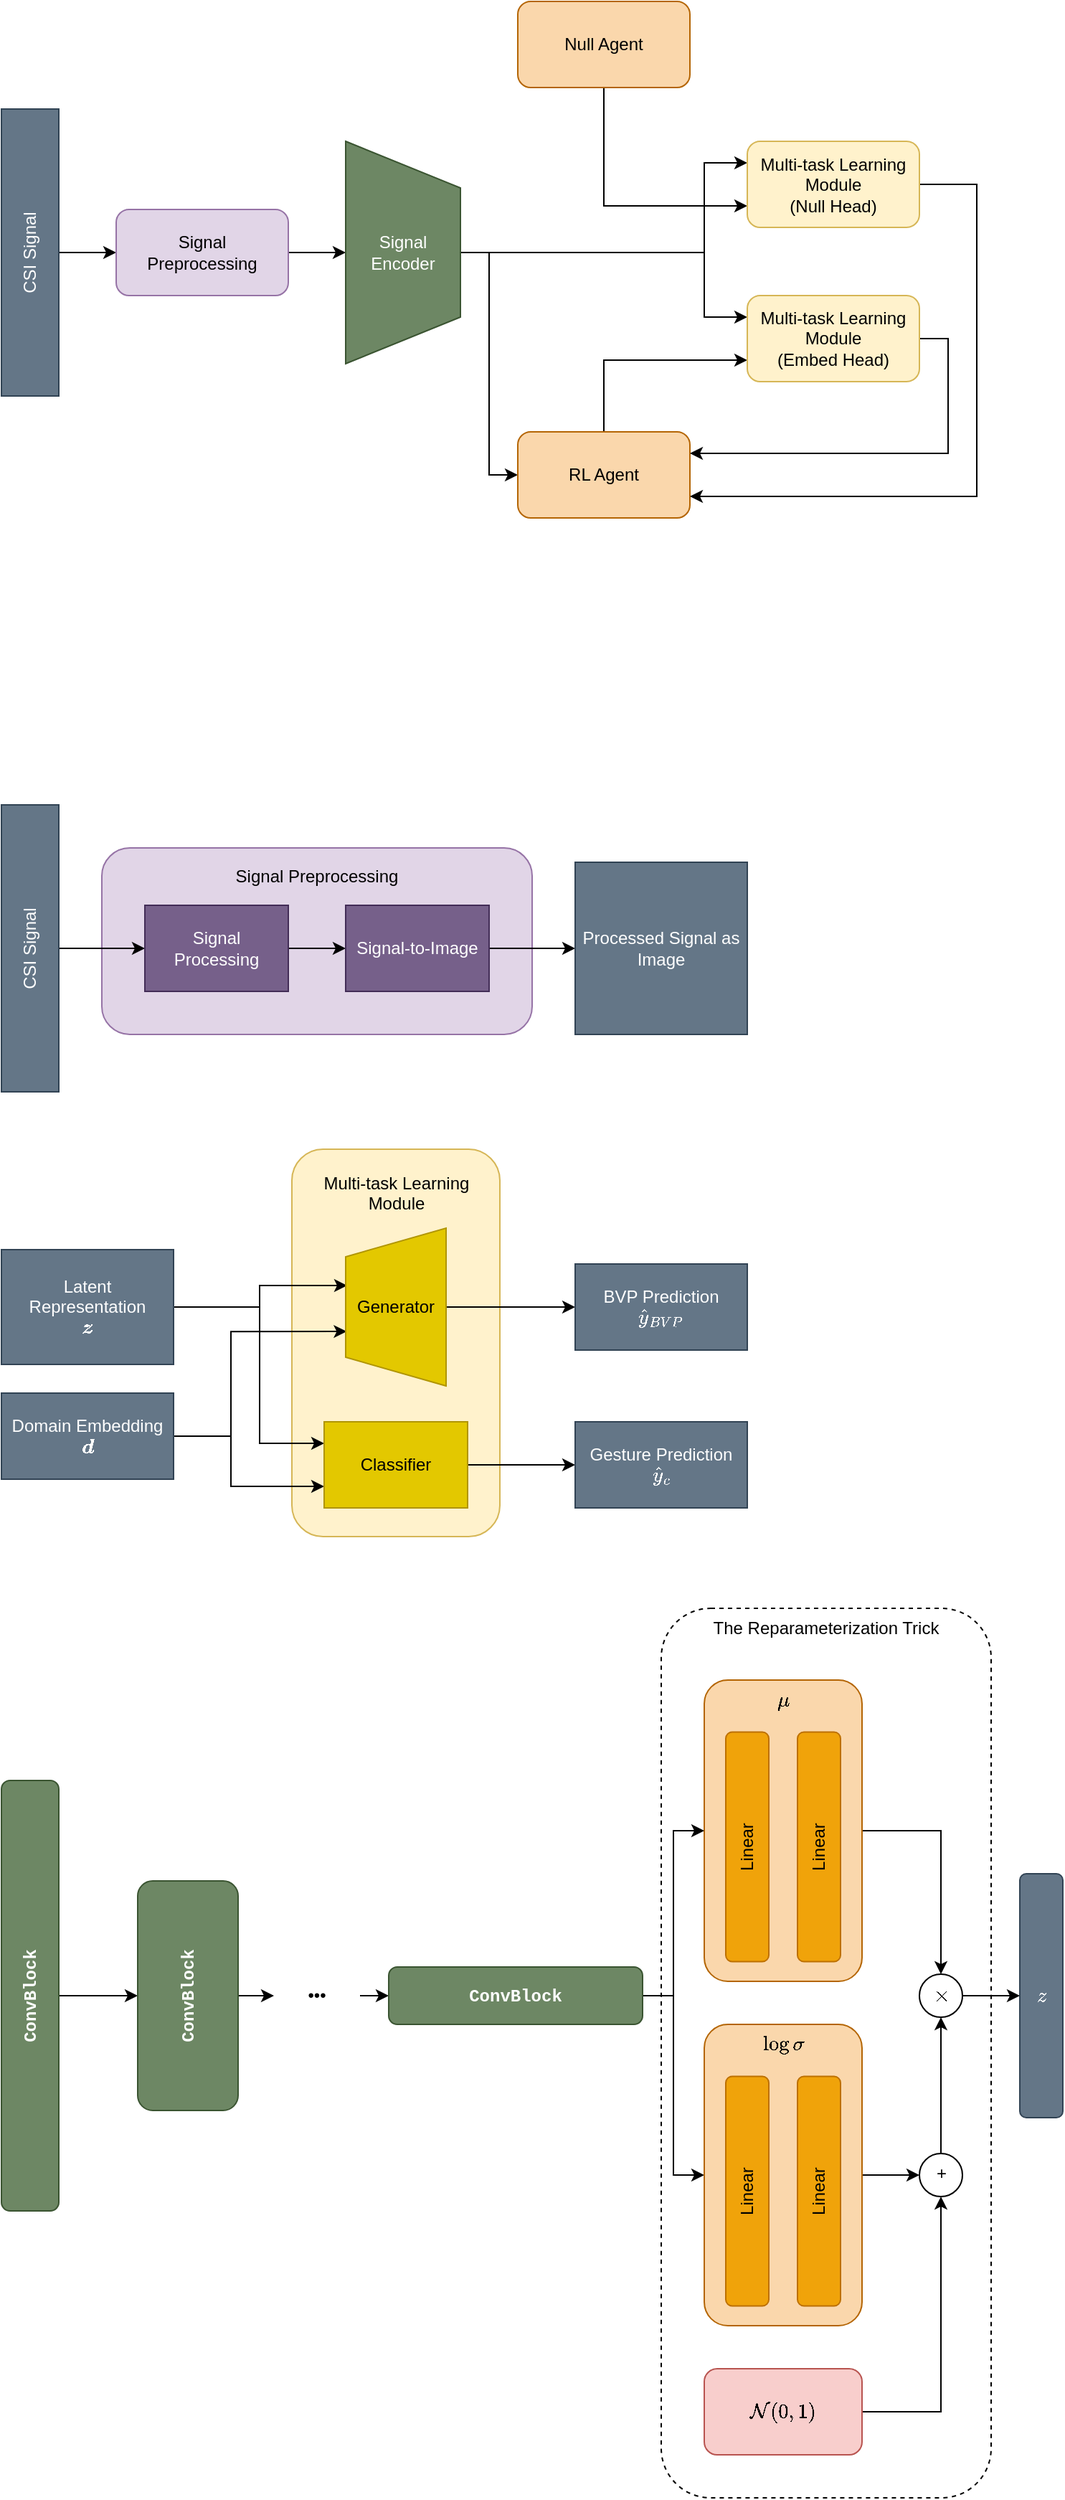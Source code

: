 <mxfile version="21.7.4" type="device">
  <diagram name="Page-1" id="C2kc8f_Sq9J0e7hcSjnn">
    <mxGraphModel dx="1026" dy="719" grid="1" gridSize="10" guides="1" tooltips="1" connect="1" arrows="1" fold="1" page="1" pageScale="1" pageWidth="850" pageHeight="1100" math="1" shadow="0">
      <root>
        <mxCell id="0" />
        <mxCell id="1" parent="0" />
        <mxCell id="eRslfpeptrTS3QDPPTZ5-40" value="Multi-task Learning Module" style="rounded=1;whiteSpace=wrap;html=1;verticalAlign=top;spacingTop=10;fillColor=#fff2cc;strokeColor=#d6b656;" vertex="1" parent="1">
          <mxGeometry x="282.5" y="920" width="145" height="270" as="geometry" />
        </mxCell>
        <mxCell id="eRslfpeptrTS3QDPPTZ5-26" value="Signal Preprocessing" style="rounded=1;whiteSpace=wrap;html=1;fillColor=#e1d5e7;strokeColor=#9673a6;imageVerticalAlign=top;verticalAlign=top;spacingTop=6;" vertex="1" parent="1">
          <mxGeometry x="150" y="710" width="300" height="130" as="geometry" />
        </mxCell>
        <mxCell id="eRslfpeptrTS3QDPPTZ5-11" style="edgeStyle=orthogonalEdgeStyle;rounded=0;orthogonalLoop=1;jettySize=auto;html=1;exitX=0.5;exitY=1;exitDx=0;exitDy=0;entryX=0;entryY=0.5;entryDx=0;entryDy=0;" edge="1" parent="1" source="eRslfpeptrTS3QDPPTZ5-1" target="eRslfpeptrTS3QDPPTZ5-2">
          <mxGeometry relative="1" as="geometry" />
        </mxCell>
        <mxCell id="eRslfpeptrTS3QDPPTZ5-1" value="CSI Signal" style="rounded=0;whiteSpace=wrap;html=1;rotation=-90;fillColor=#647687;fontColor=#ffffff;strokeColor=#314354;" vertex="1" parent="1">
          <mxGeometry y="275" width="200" height="40" as="geometry" />
        </mxCell>
        <mxCell id="eRslfpeptrTS3QDPPTZ5-12" style="edgeStyle=orthogonalEdgeStyle;rounded=0;orthogonalLoop=1;jettySize=auto;html=1;exitX=1;exitY=0.5;exitDx=0;exitDy=0;entryX=0.5;entryY=1;entryDx=0;entryDy=0;" edge="1" parent="1" source="eRslfpeptrTS3QDPPTZ5-2" target="eRslfpeptrTS3QDPPTZ5-3">
          <mxGeometry relative="1" as="geometry" />
        </mxCell>
        <mxCell id="eRslfpeptrTS3QDPPTZ5-2" value="Signal&lt;br&gt;Preprocessing" style="rounded=1;whiteSpace=wrap;html=1;fillColor=#e1d5e7;strokeColor=#9673a6;" vertex="1" parent="1">
          <mxGeometry x="160" y="265" width="120" height="60" as="geometry" />
        </mxCell>
        <mxCell id="eRslfpeptrTS3QDPPTZ5-13" style="edgeStyle=orthogonalEdgeStyle;rounded=0;orthogonalLoop=1;jettySize=auto;html=1;exitX=0.5;exitY=0;exitDx=0;exitDy=0;entryX=0;entryY=0.25;entryDx=0;entryDy=0;" edge="1" parent="1" source="eRslfpeptrTS3QDPPTZ5-3" target="eRslfpeptrTS3QDPPTZ5-6">
          <mxGeometry relative="1" as="geometry">
            <Array as="points">
              <mxPoint x="570" y="295" />
              <mxPoint x="570" y="233" />
            </Array>
          </mxGeometry>
        </mxCell>
        <mxCell id="eRslfpeptrTS3QDPPTZ5-14" style="edgeStyle=orthogonalEdgeStyle;rounded=0;orthogonalLoop=1;jettySize=auto;html=1;exitX=0.5;exitY=0;exitDx=0;exitDy=0;entryX=0;entryY=0.25;entryDx=0;entryDy=0;" edge="1" parent="1" source="eRslfpeptrTS3QDPPTZ5-3" target="eRslfpeptrTS3QDPPTZ5-7">
          <mxGeometry relative="1" as="geometry">
            <Array as="points">
              <mxPoint x="570" y="295" />
              <mxPoint x="570" y="340" />
            </Array>
          </mxGeometry>
        </mxCell>
        <mxCell id="eRslfpeptrTS3QDPPTZ5-17" style="edgeStyle=orthogonalEdgeStyle;rounded=0;orthogonalLoop=1;jettySize=auto;html=1;exitX=0.5;exitY=0;exitDx=0;exitDy=0;entryX=0;entryY=0.5;entryDx=0;entryDy=0;" edge="1" parent="1" source="eRslfpeptrTS3QDPPTZ5-3" target="eRslfpeptrTS3QDPPTZ5-5">
          <mxGeometry relative="1" as="geometry" />
        </mxCell>
        <mxCell id="eRslfpeptrTS3QDPPTZ5-3" value="Signal&lt;br&gt;Encoder" style="shape=trapezoid;perimeter=trapezoidPerimeter;whiteSpace=wrap;html=1;fixedSize=1;direction=south;size=32.5;fillColor=#6d8764;fontColor=#ffffff;strokeColor=#3A5431;" vertex="1" parent="1">
          <mxGeometry x="320" y="217.5" width="80" height="155" as="geometry" />
        </mxCell>
        <mxCell id="eRslfpeptrTS3QDPPTZ5-15" style="edgeStyle=orthogonalEdgeStyle;rounded=0;orthogonalLoop=1;jettySize=auto;html=1;exitX=0.5;exitY=1;exitDx=0;exitDy=0;entryX=0;entryY=0.75;entryDx=0;entryDy=0;" edge="1" parent="1" source="eRslfpeptrTS3QDPPTZ5-4" target="eRslfpeptrTS3QDPPTZ5-6">
          <mxGeometry relative="1" as="geometry" />
        </mxCell>
        <mxCell id="eRslfpeptrTS3QDPPTZ5-4" value="Null Agent" style="rounded=1;whiteSpace=wrap;html=1;fillColor=#fad7ac;strokeColor=#b46504;" vertex="1" parent="1">
          <mxGeometry x="440" y="120" width="120" height="60" as="geometry" />
        </mxCell>
        <mxCell id="eRslfpeptrTS3QDPPTZ5-16" style="edgeStyle=orthogonalEdgeStyle;rounded=0;orthogonalLoop=1;jettySize=auto;html=1;exitX=0.5;exitY=0;exitDx=0;exitDy=0;entryX=0;entryY=0.75;entryDx=0;entryDy=0;" edge="1" parent="1" source="eRslfpeptrTS3QDPPTZ5-5" target="eRslfpeptrTS3QDPPTZ5-7">
          <mxGeometry relative="1" as="geometry" />
        </mxCell>
        <mxCell id="eRslfpeptrTS3QDPPTZ5-5" value="RL Agent" style="rounded=1;whiteSpace=wrap;html=1;fillColor=#fad7ac;strokeColor=#b46504;" vertex="1" parent="1">
          <mxGeometry x="440" y="420" width="120" height="60" as="geometry" />
        </mxCell>
        <mxCell id="eRslfpeptrTS3QDPPTZ5-19" style="edgeStyle=orthogonalEdgeStyle;rounded=0;orthogonalLoop=1;jettySize=auto;html=1;exitX=1;exitY=0.5;exitDx=0;exitDy=0;entryX=1;entryY=0.75;entryDx=0;entryDy=0;" edge="1" parent="1" source="eRslfpeptrTS3QDPPTZ5-6" target="eRslfpeptrTS3QDPPTZ5-5">
          <mxGeometry relative="1" as="geometry">
            <mxPoint x="720" y="465" as="targetPoint" />
            <Array as="points">
              <mxPoint x="760" y="248" />
              <mxPoint x="760" y="465" />
            </Array>
          </mxGeometry>
        </mxCell>
        <mxCell id="eRslfpeptrTS3QDPPTZ5-6" value="Multi-task Learning Module&lt;br&gt;(Null Head)" style="rounded=1;whiteSpace=wrap;html=1;fillColor=#fff2cc;strokeColor=#d6b656;" vertex="1" parent="1">
          <mxGeometry x="600" y="217.5" width="120" height="60" as="geometry" />
        </mxCell>
        <mxCell id="eRslfpeptrTS3QDPPTZ5-21" style="edgeStyle=orthogonalEdgeStyle;rounded=0;orthogonalLoop=1;jettySize=auto;html=1;exitX=1;exitY=0.5;exitDx=0;exitDy=0;entryX=1;entryY=0.25;entryDx=0;entryDy=0;" edge="1" parent="1" source="eRslfpeptrTS3QDPPTZ5-7" target="eRslfpeptrTS3QDPPTZ5-5">
          <mxGeometry relative="1" as="geometry" />
        </mxCell>
        <mxCell id="eRslfpeptrTS3QDPPTZ5-7" value="Multi-task Learning Module&lt;br&gt;(Embed Head)" style="rounded=1;whiteSpace=wrap;html=1;fillColor=#fff2cc;strokeColor=#d6b656;" vertex="1" parent="1">
          <mxGeometry x="600" y="325" width="120" height="60" as="geometry" />
        </mxCell>
        <mxCell id="eRslfpeptrTS3QDPPTZ5-27" style="edgeStyle=orthogonalEdgeStyle;rounded=0;orthogonalLoop=1;jettySize=auto;html=1;exitX=0.5;exitY=1;exitDx=0;exitDy=0;entryX=0;entryY=0.5;entryDx=0;entryDy=0;" edge="1" parent="1" source="eRslfpeptrTS3QDPPTZ5-22" target="eRslfpeptrTS3QDPPTZ5-23">
          <mxGeometry relative="1" as="geometry" />
        </mxCell>
        <mxCell id="eRslfpeptrTS3QDPPTZ5-22" value="CSI Signal" style="rounded=0;whiteSpace=wrap;html=1;rotation=-90;fillColor=#647687;fontColor=#ffffff;strokeColor=#314354;" vertex="1" parent="1">
          <mxGeometry y="760" width="200" height="40" as="geometry" />
        </mxCell>
        <mxCell id="eRslfpeptrTS3QDPPTZ5-28" style="edgeStyle=orthogonalEdgeStyle;rounded=0;orthogonalLoop=1;jettySize=auto;html=1;exitX=1;exitY=0.5;exitDx=0;exitDy=0;entryX=0;entryY=0.5;entryDx=0;entryDy=0;" edge="1" parent="1" source="eRslfpeptrTS3QDPPTZ5-23" target="eRslfpeptrTS3QDPPTZ5-24">
          <mxGeometry relative="1" as="geometry" />
        </mxCell>
        <mxCell id="eRslfpeptrTS3QDPPTZ5-23" value="Signal&lt;br&gt;Processing" style="rounded=0;whiteSpace=wrap;html=1;fillColor=#76608a;fontColor=#ffffff;strokeColor=#432D57;" vertex="1" parent="1">
          <mxGeometry x="180" y="750" width="100" height="60" as="geometry" />
        </mxCell>
        <mxCell id="eRslfpeptrTS3QDPPTZ5-29" style="edgeStyle=orthogonalEdgeStyle;rounded=0;orthogonalLoop=1;jettySize=auto;html=1;exitX=1;exitY=0.5;exitDx=0;exitDy=0;entryX=0.5;entryY=1;entryDx=0;entryDy=0;" edge="1" parent="1" source="eRslfpeptrTS3QDPPTZ5-24" target="eRslfpeptrTS3QDPPTZ5-25">
          <mxGeometry relative="1" as="geometry" />
        </mxCell>
        <mxCell id="eRslfpeptrTS3QDPPTZ5-24" value="Signal-to-Image" style="rounded=0;whiteSpace=wrap;html=1;fillColor=#76608a;fontColor=#ffffff;strokeColor=#432D57;" vertex="1" parent="1">
          <mxGeometry x="320" y="750" width="100" height="60" as="geometry" />
        </mxCell>
        <mxCell id="eRslfpeptrTS3QDPPTZ5-25" value="Processed Signal as Image" style="rounded=0;whiteSpace=wrap;html=1;direction=south;fillColor=#647687;fontColor=#ffffff;strokeColor=#314354;" vertex="1" parent="1">
          <mxGeometry x="480" y="720" width="120" height="120" as="geometry" />
        </mxCell>
        <mxCell id="eRslfpeptrTS3QDPPTZ5-38" style="edgeStyle=orthogonalEdgeStyle;rounded=0;orthogonalLoop=1;jettySize=auto;html=1;exitX=0.5;exitY=0;exitDx=0;exitDy=0;entryX=0;entryY=0.25;entryDx=0;entryDy=0;" edge="1" parent="1" source="eRslfpeptrTS3QDPPTZ5-30" target="eRslfpeptrTS3QDPPTZ5-33">
          <mxGeometry relative="1" as="geometry">
            <Array as="points">
              <mxPoint x="260" y="1030" />
              <mxPoint x="260" y="1125" />
            </Array>
          </mxGeometry>
        </mxCell>
        <mxCell id="eRslfpeptrTS3QDPPTZ5-43" style="edgeStyle=orthogonalEdgeStyle;rounded=0;orthogonalLoop=1;jettySize=auto;html=1;exitX=0.5;exitY=0;exitDx=0;exitDy=0;entryX=0.636;entryY=0.014;entryDx=0;entryDy=0;entryPerimeter=0;" edge="1" parent="1" source="eRslfpeptrTS3QDPPTZ5-30" target="eRslfpeptrTS3QDPPTZ5-32">
          <mxGeometry relative="1" as="geometry" />
        </mxCell>
        <mxCell id="eRslfpeptrTS3QDPPTZ5-30" value="Latent Representation&lt;br&gt;\(\boldsymbol{z}\)" style="rounded=0;whiteSpace=wrap;html=1;direction=south;fillColor=#647687;fontColor=#ffffff;strokeColor=#314354;" vertex="1" parent="1">
          <mxGeometry x="80" y="990" width="120" height="80" as="geometry" />
        </mxCell>
        <mxCell id="eRslfpeptrTS3QDPPTZ5-45" style="edgeStyle=orthogonalEdgeStyle;rounded=0;orthogonalLoop=1;jettySize=auto;html=1;exitX=0.5;exitY=0;exitDx=0;exitDy=0;entryX=0;entryY=0.75;entryDx=0;entryDy=0;" edge="1" parent="1" source="eRslfpeptrTS3QDPPTZ5-31" target="eRslfpeptrTS3QDPPTZ5-33">
          <mxGeometry relative="1" as="geometry">
            <Array as="points">
              <mxPoint x="240" y="1120" />
              <mxPoint x="240" y="1155" />
            </Array>
          </mxGeometry>
        </mxCell>
        <mxCell id="eRslfpeptrTS3QDPPTZ5-46" style="edgeStyle=orthogonalEdgeStyle;rounded=0;orthogonalLoop=1;jettySize=auto;html=1;exitX=0.5;exitY=0;exitDx=0;exitDy=0;entryX=0.345;entryY=0.01;entryDx=0;entryDy=0;entryPerimeter=0;" edge="1" parent="1" source="eRslfpeptrTS3QDPPTZ5-31" target="eRslfpeptrTS3QDPPTZ5-32">
          <mxGeometry relative="1" as="geometry">
            <Array as="points">
              <mxPoint x="240" y="1120" />
              <mxPoint x="240" y="1047" />
            </Array>
          </mxGeometry>
        </mxCell>
        <mxCell id="eRslfpeptrTS3QDPPTZ5-31" value="Domain Embedding&lt;br&gt;\(\boldsymbol{d}\)" style="rounded=0;whiteSpace=wrap;html=1;direction=south;fillColor=#647687;fontColor=#ffffff;strokeColor=#314354;" vertex="1" parent="1">
          <mxGeometry x="80" y="1090" width="120" height="60" as="geometry" />
        </mxCell>
        <mxCell id="eRslfpeptrTS3QDPPTZ5-41" style="edgeStyle=orthogonalEdgeStyle;rounded=0;orthogonalLoop=1;jettySize=auto;html=1;exitX=0.5;exitY=1;exitDx=0;exitDy=0;entryX=0.5;entryY=1;entryDx=0;entryDy=0;" edge="1" parent="1" source="eRslfpeptrTS3QDPPTZ5-32" target="eRslfpeptrTS3QDPPTZ5-34">
          <mxGeometry relative="1" as="geometry" />
        </mxCell>
        <mxCell id="eRslfpeptrTS3QDPPTZ5-32" value="Generator" style="shape=trapezoid;perimeter=trapezoidPerimeter;whiteSpace=wrap;html=1;fixedSize=1;direction=north;fillColor=#e3c800;fontColor=#000000;strokeColor=#B09500;" vertex="1" parent="1">
          <mxGeometry x="320" y="975" width="70" height="110" as="geometry" />
        </mxCell>
        <mxCell id="eRslfpeptrTS3QDPPTZ5-42" style="edgeStyle=orthogonalEdgeStyle;rounded=0;orthogonalLoop=1;jettySize=auto;html=1;exitX=1;exitY=0.5;exitDx=0;exitDy=0;entryX=0.5;entryY=1;entryDx=0;entryDy=0;" edge="1" parent="1" source="eRslfpeptrTS3QDPPTZ5-33" target="eRslfpeptrTS3QDPPTZ5-35">
          <mxGeometry relative="1" as="geometry" />
        </mxCell>
        <mxCell id="eRslfpeptrTS3QDPPTZ5-33" value="Classifier" style="rounded=0;whiteSpace=wrap;html=1;fillColor=#e3c800;fontColor=#000000;strokeColor=#B09500;" vertex="1" parent="1">
          <mxGeometry x="305" y="1110" width="100" height="60" as="geometry" />
        </mxCell>
        <mxCell id="eRslfpeptrTS3QDPPTZ5-34" value="BVP Prediction&lt;br&gt;\(\hat{y}_{BVP}\)" style="rounded=0;whiteSpace=wrap;html=1;direction=south;fillColor=#647687;fontColor=#ffffff;strokeColor=#314354;" vertex="1" parent="1">
          <mxGeometry x="480" y="1000" width="120" height="60" as="geometry" />
        </mxCell>
        <mxCell id="eRslfpeptrTS3QDPPTZ5-35" value="Gesture Prediction&lt;br&gt;\(\hat{y}_{c}\)" style="rounded=0;whiteSpace=wrap;html=1;direction=south;fillColor=#647687;fontColor=#ffffff;strokeColor=#314354;" vertex="1" parent="1">
          <mxGeometry x="480" y="1110" width="120" height="60" as="geometry" />
        </mxCell>
        <mxCell id="eRslfpeptrTS3QDPPTZ5-47" value="The Reparameterization Trick" style="rounded=1;whiteSpace=wrap;html=1;dashed=1;verticalAlign=top;" vertex="1" parent="1">
          <mxGeometry x="540" y="1240" width="230" height="620" as="geometry" />
        </mxCell>
        <mxCell id="eRslfpeptrTS3QDPPTZ5-48" style="edgeStyle=orthogonalEdgeStyle;rounded=0;orthogonalLoop=1;jettySize=auto;html=1;exitX=1;exitY=0.5;exitDx=0;exitDy=0;entryX=0.5;entryY=0;entryDx=0;entryDy=0;" edge="1" parent="1" source="eRslfpeptrTS3QDPPTZ5-49" target="eRslfpeptrTS3QDPPTZ5-71">
          <mxGeometry relative="1" as="geometry" />
        </mxCell>
        <mxCell id="eRslfpeptrTS3QDPPTZ5-49" value="\(\mu\)" style="rounded=1;whiteSpace=wrap;html=1;imageVerticalAlign=middle;verticalAlign=top;fillColor=#fad7ac;strokeColor=#b46504;" vertex="1" parent="1">
          <mxGeometry x="570" y="1290" width="110" height="210" as="geometry" />
        </mxCell>
        <mxCell id="eRslfpeptrTS3QDPPTZ5-50" style="edgeStyle=orthogonalEdgeStyle;rounded=0;orthogonalLoop=1;jettySize=auto;html=1;exitX=0.5;exitY=1;exitDx=0;exitDy=0;entryX=0.5;entryY=0;entryDx=0;entryDy=0;" edge="1" parent="1" source="eRslfpeptrTS3QDPPTZ5-51" target="eRslfpeptrTS3QDPPTZ5-53">
          <mxGeometry relative="1" as="geometry" />
        </mxCell>
        <mxCell id="eRslfpeptrTS3QDPPTZ5-51" value="&lt;font face=&quot;Courier New&quot;&gt;ConvBlock&lt;/font&gt;" style="rounded=1;whiteSpace=wrap;html=1;fillColor=#6d8764;strokeColor=#3A5431;fontColor=#ffffff;rotation=-90;fontStyle=1" vertex="1" parent="1">
          <mxGeometry x="-50" y="1490" width="300" height="40" as="geometry" />
        </mxCell>
        <mxCell id="eRslfpeptrTS3QDPPTZ5-52" style="edgeStyle=orthogonalEdgeStyle;rounded=0;orthogonalLoop=1;jettySize=auto;html=1;exitX=0.5;exitY=1;exitDx=0;exitDy=0;entryX=0;entryY=0.5;entryDx=0;entryDy=0;" edge="1" parent="1" source="eRslfpeptrTS3QDPPTZ5-53" target="eRslfpeptrTS3QDPPTZ5-55">
          <mxGeometry relative="1" as="geometry" />
        </mxCell>
        <mxCell id="eRslfpeptrTS3QDPPTZ5-53" value="&lt;font face=&quot;Courier New&quot;&gt;ConvBlock&lt;/font&gt;" style="rounded=1;whiteSpace=wrap;html=1;fillColor=#6d8764;strokeColor=#3A5431;fontColor=#ffffff;rotation=-90;fontStyle=1" vertex="1" parent="1">
          <mxGeometry x="130" y="1475" width="160" height="70" as="geometry" />
        </mxCell>
        <mxCell id="eRslfpeptrTS3QDPPTZ5-54" style="edgeStyle=orthogonalEdgeStyle;rounded=0;orthogonalLoop=1;jettySize=auto;html=1;exitX=1;exitY=0.5;exitDx=0;exitDy=0;entryX=0;entryY=0.5;entryDx=0;entryDy=0;" edge="1" parent="1" source="eRslfpeptrTS3QDPPTZ5-55" target="eRslfpeptrTS3QDPPTZ5-58">
          <mxGeometry relative="1" as="geometry" />
        </mxCell>
        <mxCell id="eRslfpeptrTS3QDPPTZ5-55" value="•••" style="text;html=1;strokeColor=none;fillColor=none;align=center;verticalAlign=middle;whiteSpace=wrap;rounded=0;" vertex="1" parent="1">
          <mxGeometry x="270" y="1495" width="60" height="30" as="geometry" />
        </mxCell>
        <mxCell id="eRslfpeptrTS3QDPPTZ5-56" style="edgeStyle=orthogonalEdgeStyle;rounded=0;orthogonalLoop=1;jettySize=auto;html=1;exitX=1;exitY=0.5;exitDx=0;exitDy=0;entryX=0;entryY=0.5;entryDx=0;entryDy=0;" edge="1" parent="1" source="eRslfpeptrTS3QDPPTZ5-58" target="eRslfpeptrTS3QDPPTZ5-49">
          <mxGeometry relative="1" as="geometry" />
        </mxCell>
        <mxCell id="eRslfpeptrTS3QDPPTZ5-57" style="edgeStyle=orthogonalEdgeStyle;rounded=0;orthogonalLoop=1;jettySize=auto;html=1;exitX=1;exitY=0.5;exitDx=0;exitDy=0;entryX=0;entryY=0.5;entryDx=0;entryDy=0;" edge="1" parent="1" source="eRslfpeptrTS3QDPPTZ5-58" target="eRslfpeptrTS3QDPPTZ5-62">
          <mxGeometry relative="1" as="geometry" />
        </mxCell>
        <mxCell id="eRslfpeptrTS3QDPPTZ5-58" value="&lt;font face=&quot;Courier New&quot;&gt;ConvBlock&lt;/font&gt;" style="rounded=1;whiteSpace=wrap;html=1;fillColor=#6d8764;strokeColor=#3A5431;fontColor=#ffffff;rotation=0;fontStyle=1" vertex="1" parent="1">
          <mxGeometry x="350" y="1490" width="177" height="40" as="geometry" />
        </mxCell>
        <mxCell id="eRslfpeptrTS3QDPPTZ5-59" value="Linear" style="rounded=1;whiteSpace=wrap;html=1;fillColor=#f0a30a;fontColor=#000000;strokeColor=#BD7000;rotation=-90;" vertex="1" parent="1">
          <mxGeometry x="520" y="1391.25" width="160" height="30" as="geometry" />
        </mxCell>
        <mxCell id="eRslfpeptrTS3QDPPTZ5-60" value="Linear" style="rounded=1;whiteSpace=wrap;html=1;fillColor=#f0a30a;fontColor=#000000;strokeColor=#BD7000;rotation=-90;" vertex="1" parent="1">
          <mxGeometry x="570" y="1391.25" width="160" height="30" as="geometry" />
        </mxCell>
        <mxCell id="eRslfpeptrTS3QDPPTZ5-61" style="edgeStyle=orthogonalEdgeStyle;rounded=0;orthogonalLoop=1;jettySize=auto;html=1;entryX=0;entryY=0.5;entryDx=0;entryDy=0;" edge="1" parent="1" source="eRslfpeptrTS3QDPPTZ5-62" target="eRslfpeptrTS3QDPPTZ5-69">
          <mxGeometry relative="1" as="geometry" />
        </mxCell>
        <mxCell id="eRslfpeptrTS3QDPPTZ5-62" value="\(\log \sigma\)" style="rounded=1;whiteSpace=wrap;html=1;imageVerticalAlign=middle;verticalAlign=top;fillColor=#fad7ac;strokeColor=#b46504;" vertex="1" parent="1">
          <mxGeometry x="570" y="1530" width="110" height="210" as="geometry" />
        </mxCell>
        <mxCell id="eRslfpeptrTS3QDPPTZ5-63" value="Linear" style="rounded=1;whiteSpace=wrap;html=1;fillColor=#f0a30a;fontColor=#000000;strokeColor=#BD7000;rotation=-90;" vertex="1" parent="1">
          <mxGeometry x="520" y="1631.25" width="160" height="30" as="geometry" />
        </mxCell>
        <mxCell id="eRslfpeptrTS3QDPPTZ5-64" value="Linear" style="rounded=1;whiteSpace=wrap;html=1;fillColor=#f0a30a;fontColor=#000000;strokeColor=#BD7000;rotation=-90;" vertex="1" parent="1">
          <mxGeometry x="570" y="1631.25" width="160" height="30" as="geometry" />
        </mxCell>
        <mxCell id="eRslfpeptrTS3QDPPTZ5-65" style="edgeStyle=orthogonalEdgeStyle;rounded=0;orthogonalLoop=1;jettySize=auto;html=1;entryX=0.5;entryY=1;entryDx=0;entryDy=0;" edge="1" parent="1" source="eRslfpeptrTS3QDPPTZ5-66" target="eRslfpeptrTS3QDPPTZ5-69">
          <mxGeometry relative="1" as="geometry" />
        </mxCell>
        <mxCell id="eRslfpeptrTS3QDPPTZ5-66" value="\(\mathcal{N}(0, 1)\)" style="rounded=1;whiteSpace=wrap;html=1;fillColor=#f8cecc;strokeColor=#b85450;" vertex="1" parent="1">
          <mxGeometry x="570" y="1770" width="110" height="60" as="geometry" />
        </mxCell>
        <mxCell id="eRslfpeptrTS3QDPPTZ5-67" value="\(z\)" style="rounded=1;whiteSpace=wrap;html=1;rotation=0;fillColor=#647687;fontColor=#ffffff;strokeColor=#314354;" vertex="1" parent="1">
          <mxGeometry x="790" y="1425" width="30" height="170" as="geometry" />
        </mxCell>
        <mxCell id="eRslfpeptrTS3QDPPTZ5-68" style="edgeStyle=orthogonalEdgeStyle;rounded=0;orthogonalLoop=1;jettySize=auto;html=1;exitX=0.5;exitY=0;exitDx=0;exitDy=0;entryX=0.5;entryY=1;entryDx=0;entryDy=0;" edge="1" parent="1" source="eRslfpeptrTS3QDPPTZ5-69" target="eRslfpeptrTS3QDPPTZ5-71">
          <mxGeometry relative="1" as="geometry" />
        </mxCell>
        <mxCell id="eRslfpeptrTS3QDPPTZ5-69" value="+" style="ellipse;whiteSpace=wrap;html=1;aspect=fixed;spacingLeft=1;spacingTop=-2;" vertex="1" parent="1">
          <mxGeometry x="720" y="1620" width="30" height="30" as="geometry" />
        </mxCell>
        <mxCell id="eRslfpeptrTS3QDPPTZ5-70" style="edgeStyle=orthogonalEdgeStyle;rounded=0;orthogonalLoop=1;jettySize=auto;html=1;exitX=1;exitY=0.5;exitDx=0;exitDy=0;entryX=0;entryY=0.5;entryDx=0;entryDy=0;" edge="1" parent="1" source="eRslfpeptrTS3QDPPTZ5-71" target="eRslfpeptrTS3QDPPTZ5-67">
          <mxGeometry relative="1" as="geometry" />
        </mxCell>
        <mxCell id="eRslfpeptrTS3QDPPTZ5-71" value="\(\times\)" style="ellipse;whiteSpace=wrap;html=1;aspect=fixed;spacing=0;spacingTop=0;spacingLeft=1;" vertex="1" parent="1">
          <mxGeometry x="720" y="1495" width="30" height="30" as="geometry" />
        </mxCell>
      </root>
    </mxGraphModel>
  </diagram>
</mxfile>
